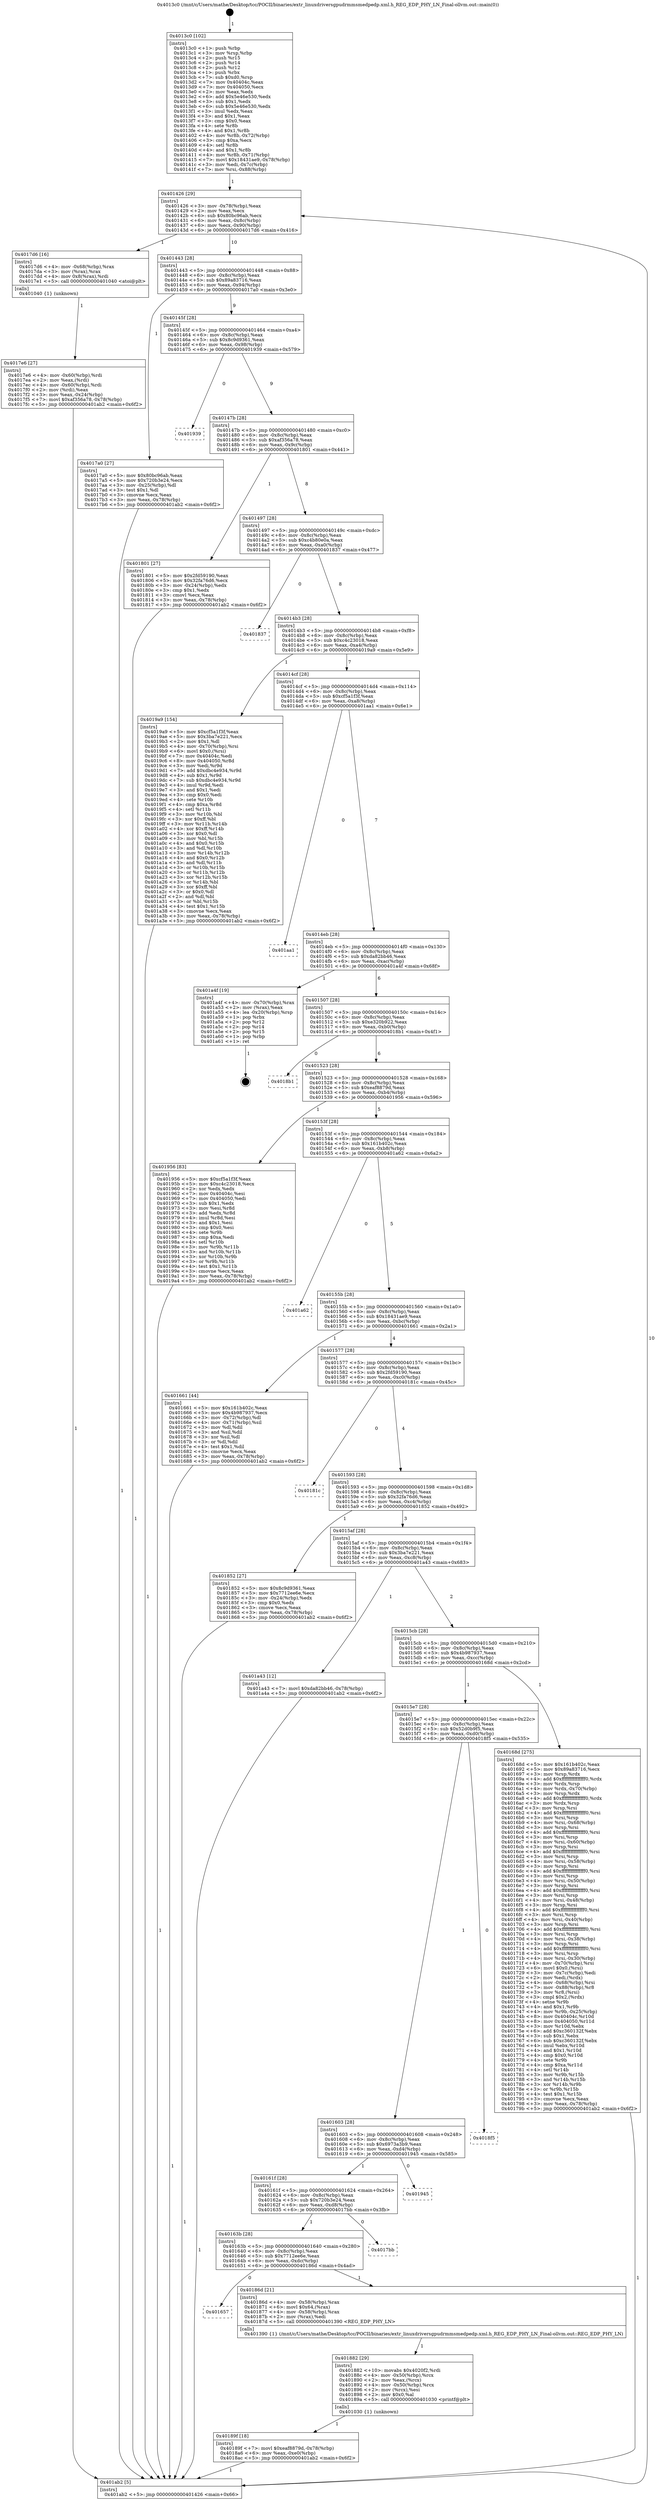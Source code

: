 digraph "0x4013c0" {
  label = "0x4013c0 (/mnt/c/Users/mathe/Desktop/tcc/POCII/binaries/extr_linuxdriversgpudrmmsmedpedp.xml.h_REG_EDP_PHY_LN_Final-ollvm.out::main(0))"
  labelloc = "t"
  node[shape=record]

  Entry [label="",width=0.3,height=0.3,shape=circle,fillcolor=black,style=filled]
  "0x401426" [label="{
     0x401426 [29]\l
     | [instrs]\l
     &nbsp;&nbsp;0x401426 \<+3\>: mov -0x78(%rbp),%eax\l
     &nbsp;&nbsp;0x401429 \<+2\>: mov %eax,%ecx\l
     &nbsp;&nbsp;0x40142b \<+6\>: sub $0x80bc96ab,%ecx\l
     &nbsp;&nbsp;0x401431 \<+6\>: mov %eax,-0x8c(%rbp)\l
     &nbsp;&nbsp;0x401437 \<+6\>: mov %ecx,-0x90(%rbp)\l
     &nbsp;&nbsp;0x40143d \<+6\>: je 00000000004017d6 \<main+0x416\>\l
  }"]
  "0x4017d6" [label="{
     0x4017d6 [16]\l
     | [instrs]\l
     &nbsp;&nbsp;0x4017d6 \<+4\>: mov -0x68(%rbp),%rax\l
     &nbsp;&nbsp;0x4017da \<+3\>: mov (%rax),%rax\l
     &nbsp;&nbsp;0x4017dd \<+4\>: mov 0x8(%rax),%rdi\l
     &nbsp;&nbsp;0x4017e1 \<+5\>: call 0000000000401040 \<atoi@plt\>\l
     | [calls]\l
     &nbsp;&nbsp;0x401040 \{1\} (unknown)\l
  }"]
  "0x401443" [label="{
     0x401443 [28]\l
     | [instrs]\l
     &nbsp;&nbsp;0x401443 \<+5\>: jmp 0000000000401448 \<main+0x88\>\l
     &nbsp;&nbsp;0x401448 \<+6\>: mov -0x8c(%rbp),%eax\l
     &nbsp;&nbsp;0x40144e \<+5\>: sub $0x89a83716,%eax\l
     &nbsp;&nbsp;0x401453 \<+6\>: mov %eax,-0x94(%rbp)\l
     &nbsp;&nbsp;0x401459 \<+6\>: je 00000000004017a0 \<main+0x3e0\>\l
  }"]
  Exit [label="",width=0.3,height=0.3,shape=circle,fillcolor=black,style=filled,peripheries=2]
  "0x4017a0" [label="{
     0x4017a0 [27]\l
     | [instrs]\l
     &nbsp;&nbsp;0x4017a0 \<+5\>: mov $0x80bc96ab,%eax\l
     &nbsp;&nbsp;0x4017a5 \<+5\>: mov $0x720b3e24,%ecx\l
     &nbsp;&nbsp;0x4017aa \<+3\>: mov -0x25(%rbp),%dl\l
     &nbsp;&nbsp;0x4017ad \<+3\>: test $0x1,%dl\l
     &nbsp;&nbsp;0x4017b0 \<+3\>: cmovne %ecx,%eax\l
     &nbsp;&nbsp;0x4017b3 \<+3\>: mov %eax,-0x78(%rbp)\l
     &nbsp;&nbsp;0x4017b6 \<+5\>: jmp 0000000000401ab2 \<main+0x6f2\>\l
  }"]
  "0x40145f" [label="{
     0x40145f [28]\l
     | [instrs]\l
     &nbsp;&nbsp;0x40145f \<+5\>: jmp 0000000000401464 \<main+0xa4\>\l
     &nbsp;&nbsp;0x401464 \<+6\>: mov -0x8c(%rbp),%eax\l
     &nbsp;&nbsp;0x40146a \<+5\>: sub $0x8c9d9361,%eax\l
     &nbsp;&nbsp;0x40146f \<+6\>: mov %eax,-0x98(%rbp)\l
     &nbsp;&nbsp;0x401475 \<+6\>: je 0000000000401939 \<main+0x579\>\l
  }"]
  "0x40189f" [label="{
     0x40189f [18]\l
     | [instrs]\l
     &nbsp;&nbsp;0x40189f \<+7\>: movl $0xeaf8879d,-0x78(%rbp)\l
     &nbsp;&nbsp;0x4018a6 \<+6\>: mov %eax,-0xe0(%rbp)\l
     &nbsp;&nbsp;0x4018ac \<+5\>: jmp 0000000000401ab2 \<main+0x6f2\>\l
  }"]
  "0x401939" [label="{
     0x401939\l
  }", style=dashed]
  "0x40147b" [label="{
     0x40147b [28]\l
     | [instrs]\l
     &nbsp;&nbsp;0x40147b \<+5\>: jmp 0000000000401480 \<main+0xc0\>\l
     &nbsp;&nbsp;0x401480 \<+6\>: mov -0x8c(%rbp),%eax\l
     &nbsp;&nbsp;0x401486 \<+5\>: sub $0xaf356a78,%eax\l
     &nbsp;&nbsp;0x40148b \<+6\>: mov %eax,-0x9c(%rbp)\l
     &nbsp;&nbsp;0x401491 \<+6\>: je 0000000000401801 \<main+0x441\>\l
  }"]
  "0x401882" [label="{
     0x401882 [29]\l
     | [instrs]\l
     &nbsp;&nbsp;0x401882 \<+10\>: movabs $0x4020f2,%rdi\l
     &nbsp;&nbsp;0x40188c \<+4\>: mov -0x50(%rbp),%rcx\l
     &nbsp;&nbsp;0x401890 \<+2\>: mov %eax,(%rcx)\l
     &nbsp;&nbsp;0x401892 \<+4\>: mov -0x50(%rbp),%rcx\l
     &nbsp;&nbsp;0x401896 \<+2\>: mov (%rcx),%esi\l
     &nbsp;&nbsp;0x401898 \<+2\>: mov $0x0,%al\l
     &nbsp;&nbsp;0x40189a \<+5\>: call 0000000000401030 \<printf@plt\>\l
     | [calls]\l
     &nbsp;&nbsp;0x401030 \{1\} (unknown)\l
  }"]
  "0x401801" [label="{
     0x401801 [27]\l
     | [instrs]\l
     &nbsp;&nbsp;0x401801 \<+5\>: mov $0x2fd59190,%eax\l
     &nbsp;&nbsp;0x401806 \<+5\>: mov $0x32fa76d6,%ecx\l
     &nbsp;&nbsp;0x40180b \<+3\>: mov -0x24(%rbp),%edx\l
     &nbsp;&nbsp;0x40180e \<+3\>: cmp $0x1,%edx\l
     &nbsp;&nbsp;0x401811 \<+3\>: cmovl %ecx,%eax\l
     &nbsp;&nbsp;0x401814 \<+3\>: mov %eax,-0x78(%rbp)\l
     &nbsp;&nbsp;0x401817 \<+5\>: jmp 0000000000401ab2 \<main+0x6f2\>\l
  }"]
  "0x401497" [label="{
     0x401497 [28]\l
     | [instrs]\l
     &nbsp;&nbsp;0x401497 \<+5\>: jmp 000000000040149c \<main+0xdc\>\l
     &nbsp;&nbsp;0x40149c \<+6\>: mov -0x8c(%rbp),%eax\l
     &nbsp;&nbsp;0x4014a2 \<+5\>: sub $0xc4b80e0a,%eax\l
     &nbsp;&nbsp;0x4014a7 \<+6\>: mov %eax,-0xa0(%rbp)\l
     &nbsp;&nbsp;0x4014ad \<+6\>: je 0000000000401837 \<main+0x477\>\l
  }"]
  "0x401657" [label="{
     0x401657\l
  }", style=dashed]
  "0x401837" [label="{
     0x401837\l
  }", style=dashed]
  "0x4014b3" [label="{
     0x4014b3 [28]\l
     | [instrs]\l
     &nbsp;&nbsp;0x4014b3 \<+5\>: jmp 00000000004014b8 \<main+0xf8\>\l
     &nbsp;&nbsp;0x4014b8 \<+6\>: mov -0x8c(%rbp),%eax\l
     &nbsp;&nbsp;0x4014be \<+5\>: sub $0xc4c23018,%eax\l
     &nbsp;&nbsp;0x4014c3 \<+6\>: mov %eax,-0xa4(%rbp)\l
     &nbsp;&nbsp;0x4014c9 \<+6\>: je 00000000004019a9 \<main+0x5e9\>\l
  }"]
  "0x40186d" [label="{
     0x40186d [21]\l
     | [instrs]\l
     &nbsp;&nbsp;0x40186d \<+4\>: mov -0x58(%rbp),%rax\l
     &nbsp;&nbsp;0x401871 \<+6\>: movl $0x64,(%rax)\l
     &nbsp;&nbsp;0x401877 \<+4\>: mov -0x58(%rbp),%rax\l
     &nbsp;&nbsp;0x40187b \<+2\>: mov (%rax),%edi\l
     &nbsp;&nbsp;0x40187d \<+5\>: call 0000000000401390 \<REG_EDP_PHY_LN\>\l
     | [calls]\l
     &nbsp;&nbsp;0x401390 \{1\} (/mnt/c/Users/mathe/Desktop/tcc/POCII/binaries/extr_linuxdriversgpudrmmsmedpedp.xml.h_REG_EDP_PHY_LN_Final-ollvm.out::REG_EDP_PHY_LN)\l
  }"]
  "0x4019a9" [label="{
     0x4019a9 [154]\l
     | [instrs]\l
     &nbsp;&nbsp;0x4019a9 \<+5\>: mov $0xcf5a1f3f,%eax\l
     &nbsp;&nbsp;0x4019ae \<+5\>: mov $0x3ba7e221,%ecx\l
     &nbsp;&nbsp;0x4019b3 \<+2\>: mov $0x1,%dl\l
     &nbsp;&nbsp;0x4019b5 \<+4\>: mov -0x70(%rbp),%rsi\l
     &nbsp;&nbsp;0x4019b9 \<+6\>: movl $0x0,(%rsi)\l
     &nbsp;&nbsp;0x4019bf \<+7\>: mov 0x40404c,%edi\l
     &nbsp;&nbsp;0x4019c6 \<+8\>: mov 0x404050,%r8d\l
     &nbsp;&nbsp;0x4019ce \<+3\>: mov %edi,%r9d\l
     &nbsp;&nbsp;0x4019d1 \<+7\>: add $0xdbc4e934,%r9d\l
     &nbsp;&nbsp;0x4019d8 \<+4\>: sub $0x1,%r9d\l
     &nbsp;&nbsp;0x4019dc \<+7\>: sub $0xdbc4e934,%r9d\l
     &nbsp;&nbsp;0x4019e3 \<+4\>: imul %r9d,%edi\l
     &nbsp;&nbsp;0x4019e7 \<+3\>: and $0x1,%edi\l
     &nbsp;&nbsp;0x4019ea \<+3\>: cmp $0x0,%edi\l
     &nbsp;&nbsp;0x4019ed \<+4\>: sete %r10b\l
     &nbsp;&nbsp;0x4019f1 \<+4\>: cmp $0xa,%r8d\l
     &nbsp;&nbsp;0x4019f5 \<+4\>: setl %r11b\l
     &nbsp;&nbsp;0x4019f9 \<+3\>: mov %r10b,%bl\l
     &nbsp;&nbsp;0x4019fc \<+3\>: xor $0xff,%bl\l
     &nbsp;&nbsp;0x4019ff \<+3\>: mov %r11b,%r14b\l
     &nbsp;&nbsp;0x401a02 \<+4\>: xor $0xff,%r14b\l
     &nbsp;&nbsp;0x401a06 \<+3\>: xor $0x0,%dl\l
     &nbsp;&nbsp;0x401a09 \<+3\>: mov %bl,%r15b\l
     &nbsp;&nbsp;0x401a0c \<+4\>: and $0x0,%r15b\l
     &nbsp;&nbsp;0x401a10 \<+3\>: and %dl,%r10b\l
     &nbsp;&nbsp;0x401a13 \<+3\>: mov %r14b,%r12b\l
     &nbsp;&nbsp;0x401a16 \<+4\>: and $0x0,%r12b\l
     &nbsp;&nbsp;0x401a1a \<+3\>: and %dl,%r11b\l
     &nbsp;&nbsp;0x401a1d \<+3\>: or %r10b,%r15b\l
     &nbsp;&nbsp;0x401a20 \<+3\>: or %r11b,%r12b\l
     &nbsp;&nbsp;0x401a23 \<+3\>: xor %r12b,%r15b\l
     &nbsp;&nbsp;0x401a26 \<+3\>: or %r14b,%bl\l
     &nbsp;&nbsp;0x401a29 \<+3\>: xor $0xff,%bl\l
     &nbsp;&nbsp;0x401a2c \<+3\>: or $0x0,%dl\l
     &nbsp;&nbsp;0x401a2f \<+2\>: and %dl,%bl\l
     &nbsp;&nbsp;0x401a31 \<+3\>: or %bl,%r15b\l
     &nbsp;&nbsp;0x401a34 \<+4\>: test $0x1,%r15b\l
     &nbsp;&nbsp;0x401a38 \<+3\>: cmovne %ecx,%eax\l
     &nbsp;&nbsp;0x401a3b \<+3\>: mov %eax,-0x78(%rbp)\l
     &nbsp;&nbsp;0x401a3e \<+5\>: jmp 0000000000401ab2 \<main+0x6f2\>\l
  }"]
  "0x4014cf" [label="{
     0x4014cf [28]\l
     | [instrs]\l
     &nbsp;&nbsp;0x4014cf \<+5\>: jmp 00000000004014d4 \<main+0x114\>\l
     &nbsp;&nbsp;0x4014d4 \<+6\>: mov -0x8c(%rbp),%eax\l
     &nbsp;&nbsp;0x4014da \<+5\>: sub $0xcf5a1f3f,%eax\l
     &nbsp;&nbsp;0x4014df \<+6\>: mov %eax,-0xa8(%rbp)\l
     &nbsp;&nbsp;0x4014e5 \<+6\>: je 0000000000401aa1 \<main+0x6e1\>\l
  }"]
  "0x40163b" [label="{
     0x40163b [28]\l
     | [instrs]\l
     &nbsp;&nbsp;0x40163b \<+5\>: jmp 0000000000401640 \<main+0x280\>\l
     &nbsp;&nbsp;0x401640 \<+6\>: mov -0x8c(%rbp),%eax\l
     &nbsp;&nbsp;0x401646 \<+5\>: sub $0x7712ee6e,%eax\l
     &nbsp;&nbsp;0x40164b \<+6\>: mov %eax,-0xdc(%rbp)\l
     &nbsp;&nbsp;0x401651 \<+6\>: je 000000000040186d \<main+0x4ad\>\l
  }"]
  "0x401aa1" [label="{
     0x401aa1\l
  }", style=dashed]
  "0x4014eb" [label="{
     0x4014eb [28]\l
     | [instrs]\l
     &nbsp;&nbsp;0x4014eb \<+5\>: jmp 00000000004014f0 \<main+0x130\>\l
     &nbsp;&nbsp;0x4014f0 \<+6\>: mov -0x8c(%rbp),%eax\l
     &nbsp;&nbsp;0x4014f6 \<+5\>: sub $0xda82bb46,%eax\l
     &nbsp;&nbsp;0x4014fb \<+6\>: mov %eax,-0xac(%rbp)\l
     &nbsp;&nbsp;0x401501 \<+6\>: je 0000000000401a4f \<main+0x68f\>\l
  }"]
  "0x4017bb" [label="{
     0x4017bb\l
  }", style=dashed]
  "0x401a4f" [label="{
     0x401a4f [19]\l
     | [instrs]\l
     &nbsp;&nbsp;0x401a4f \<+4\>: mov -0x70(%rbp),%rax\l
     &nbsp;&nbsp;0x401a53 \<+2\>: mov (%rax),%eax\l
     &nbsp;&nbsp;0x401a55 \<+4\>: lea -0x20(%rbp),%rsp\l
     &nbsp;&nbsp;0x401a59 \<+1\>: pop %rbx\l
     &nbsp;&nbsp;0x401a5a \<+2\>: pop %r12\l
     &nbsp;&nbsp;0x401a5c \<+2\>: pop %r14\l
     &nbsp;&nbsp;0x401a5e \<+2\>: pop %r15\l
     &nbsp;&nbsp;0x401a60 \<+1\>: pop %rbp\l
     &nbsp;&nbsp;0x401a61 \<+1\>: ret\l
  }"]
  "0x401507" [label="{
     0x401507 [28]\l
     | [instrs]\l
     &nbsp;&nbsp;0x401507 \<+5\>: jmp 000000000040150c \<main+0x14c\>\l
     &nbsp;&nbsp;0x40150c \<+6\>: mov -0x8c(%rbp),%eax\l
     &nbsp;&nbsp;0x401512 \<+5\>: sub $0xe320b922,%eax\l
     &nbsp;&nbsp;0x401517 \<+6\>: mov %eax,-0xb0(%rbp)\l
     &nbsp;&nbsp;0x40151d \<+6\>: je 00000000004018b1 \<main+0x4f1\>\l
  }"]
  "0x40161f" [label="{
     0x40161f [28]\l
     | [instrs]\l
     &nbsp;&nbsp;0x40161f \<+5\>: jmp 0000000000401624 \<main+0x264\>\l
     &nbsp;&nbsp;0x401624 \<+6\>: mov -0x8c(%rbp),%eax\l
     &nbsp;&nbsp;0x40162a \<+5\>: sub $0x720b3e24,%eax\l
     &nbsp;&nbsp;0x40162f \<+6\>: mov %eax,-0xd8(%rbp)\l
     &nbsp;&nbsp;0x401635 \<+6\>: je 00000000004017bb \<main+0x3fb\>\l
  }"]
  "0x4018b1" [label="{
     0x4018b1\l
  }", style=dashed]
  "0x401523" [label="{
     0x401523 [28]\l
     | [instrs]\l
     &nbsp;&nbsp;0x401523 \<+5\>: jmp 0000000000401528 \<main+0x168\>\l
     &nbsp;&nbsp;0x401528 \<+6\>: mov -0x8c(%rbp),%eax\l
     &nbsp;&nbsp;0x40152e \<+5\>: sub $0xeaf8879d,%eax\l
     &nbsp;&nbsp;0x401533 \<+6\>: mov %eax,-0xb4(%rbp)\l
     &nbsp;&nbsp;0x401539 \<+6\>: je 0000000000401956 \<main+0x596\>\l
  }"]
  "0x401945" [label="{
     0x401945\l
  }", style=dashed]
  "0x401956" [label="{
     0x401956 [83]\l
     | [instrs]\l
     &nbsp;&nbsp;0x401956 \<+5\>: mov $0xcf5a1f3f,%eax\l
     &nbsp;&nbsp;0x40195b \<+5\>: mov $0xc4c23018,%ecx\l
     &nbsp;&nbsp;0x401960 \<+2\>: xor %edx,%edx\l
     &nbsp;&nbsp;0x401962 \<+7\>: mov 0x40404c,%esi\l
     &nbsp;&nbsp;0x401969 \<+7\>: mov 0x404050,%edi\l
     &nbsp;&nbsp;0x401970 \<+3\>: sub $0x1,%edx\l
     &nbsp;&nbsp;0x401973 \<+3\>: mov %esi,%r8d\l
     &nbsp;&nbsp;0x401976 \<+3\>: add %edx,%r8d\l
     &nbsp;&nbsp;0x401979 \<+4\>: imul %r8d,%esi\l
     &nbsp;&nbsp;0x40197d \<+3\>: and $0x1,%esi\l
     &nbsp;&nbsp;0x401980 \<+3\>: cmp $0x0,%esi\l
     &nbsp;&nbsp;0x401983 \<+4\>: sete %r9b\l
     &nbsp;&nbsp;0x401987 \<+3\>: cmp $0xa,%edi\l
     &nbsp;&nbsp;0x40198a \<+4\>: setl %r10b\l
     &nbsp;&nbsp;0x40198e \<+3\>: mov %r9b,%r11b\l
     &nbsp;&nbsp;0x401991 \<+3\>: and %r10b,%r11b\l
     &nbsp;&nbsp;0x401994 \<+3\>: xor %r10b,%r9b\l
     &nbsp;&nbsp;0x401997 \<+3\>: or %r9b,%r11b\l
     &nbsp;&nbsp;0x40199a \<+4\>: test $0x1,%r11b\l
     &nbsp;&nbsp;0x40199e \<+3\>: cmovne %ecx,%eax\l
     &nbsp;&nbsp;0x4019a1 \<+3\>: mov %eax,-0x78(%rbp)\l
     &nbsp;&nbsp;0x4019a4 \<+5\>: jmp 0000000000401ab2 \<main+0x6f2\>\l
  }"]
  "0x40153f" [label="{
     0x40153f [28]\l
     | [instrs]\l
     &nbsp;&nbsp;0x40153f \<+5\>: jmp 0000000000401544 \<main+0x184\>\l
     &nbsp;&nbsp;0x401544 \<+6\>: mov -0x8c(%rbp),%eax\l
     &nbsp;&nbsp;0x40154a \<+5\>: sub $0x161b402c,%eax\l
     &nbsp;&nbsp;0x40154f \<+6\>: mov %eax,-0xb8(%rbp)\l
     &nbsp;&nbsp;0x401555 \<+6\>: je 0000000000401a62 \<main+0x6a2\>\l
  }"]
  "0x401603" [label="{
     0x401603 [28]\l
     | [instrs]\l
     &nbsp;&nbsp;0x401603 \<+5\>: jmp 0000000000401608 \<main+0x248\>\l
     &nbsp;&nbsp;0x401608 \<+6\>: mov -0x8c(%rbp),%eax\l
     &nbsp;&nbsp;0x40160e \<+5\>: sub $0x6973a3b9,%eax\l
     &nbsp;&nbsp;0x401613 \<+6\>: mov %eax,-0xd4(%rbp)\l
     &nbsp;&nbsp;0x401619 \<+6\>: je 0000000000401945 \<main+0x585\>\l
  }"]
  "0x401a62" [label="{
     0x401a62\l
  }", style=dashed]
  "0x40155b" [label="{
     0x40155b [28]\l
     | [instrs]\l
     &nbsp;&nbsp;0x40155b \<+5\>: jmp 0000000000401560 \<main+0x1a0\>\l
     &nbsp;&nbsp;0x401560 \<+6\>: mov -0x8c(%rbp),%eax\l
     &nbsp;&nbsp;0x401566 \<+5\>: sub $0x18431ae9,%eax\l
     &nbsp;&nbsp;0x40156b \<+6\>: mov %eax,-0xbc(%rbp)\l
     &nbsp;&nbsp;0x401571 \<+6\>: je 0000000000401661 \<main+0x2a1\>\l
  }"]
  "0x4018f5" [label="{
     0x4018f5\l
  }", style=dashed]
  "0x401661" [label="{
     0x401661 [44]\l
     | [instrs]\l
     &nbsp;&nbsp;0x401661 \<+5\>: mov $0x161b402c,%eax\l
     &nbsp;&nbsp;0x401666 \<+5\>: mov $0x4b987937,%ecx\l
     &nbsp;&nbsp;0x40166b \<+3\>: mov -0x72(%rbp),%dl\l
     &nbsp;&nbsp;0x40166e \<+4\>: mov -0x71(%rbp),%sil\l
     &nbsp;&nbsp;0x401672 \<+3\>: mov %dl,%dil\l
     &nbsp;&nbsp;0x401675 \<+3\>: and %sil,%dil\l
     &nbsp;&nbsp;0x401678 \<+3\>: xor %sil,%dl\l
     &nbsp;&nbsp;0x40167b \<+3\>: or %dl,%dil\l
     &nbsp;&nbsp;0x40167e \<+4\>: test $0x1,%dil\l
     &nbsp;&nbsp;0x401682 \<+3\>: cmovne %ecx,%eax\l
     &nbsp;&nbsp;0x401685 \<+3\>: mov %eax,-0x78(%rbp)\l
     &nbsp;&nbsp;0x401688 \<+5\>: jmp 0000000000401ab2 \<main+0x6f2\>\l
  }"]
  "0x401577" [label="{
     0x401577 [28]\l
     | [instrs]\l
     &nbsp;&nbsp;0x401577 \<+5\>: jmp 000000000040157c \<main+0x1bc\>\l
     &nbsp;&nbsp;0x40157c \<+6\>: mov -0x8c(%rbp),%eax\l
     &nbsp;&nbsp;0x401582 \<+5\>: sub $0x2fd59190,%eax\l
     &nbsp;&nbsp;0x401587 \<+6\>: mov %eax,-0xc0(%rbp)\l
     &nbsp;&nbsp;0x40158d \<+6\>: je 000000000040181c \<main+0x45c\>\l
  }"]
  "0x401ab2" [label="{
     0x401ab2 [5]\l
     | [instrs]\l
     &nbsp;&nbsp;0x401ab2 \<+5\>: jmp 0000000000401426 \<main+0x66\>\l
  }"]
  "0x4013c0" [label="{
     0x4013c0 [102]\l
     | [instrs]\l
     &nbsp;&nbsp;0x4013c0 \<+1\>: push %rbp\l
     &nbsp;&nbsp;0x4013c1 \<+3\>: mov %rsp,%rbp\l
     &nbsp;&nbsp;0x4013c4 \<+2\>: push %r15\l
     &nbsp;&nbsp;0x4013c6 \<+2\>: push %r14\l
     &nbsp;&nbsp;0x4013c8 \<+2\>: push %r12\l
     &nbsp;&nbsp;0x4013ca \<+1\>: push %rbx\l
     &nbsp;&nbsp;0x4013cb \<+7\>: sub $0xd0,%rsp\l
     &nbsp;&nbsp;0x4013d2 \<+7\>: mov 0x40404c,%eax\l
     &nbsp;&nbsp;0x4013d9 \<+7\>: mov 0x404050,%ecx\l
     &nbsp;&nbsp;0x4013e0 \<+2\>: mov %eax,%edx\l
     &nbsp;&nbsp;0x4013e2 \<+6\>: add $0x5e46e530,%edx\l
     &nbsp;&nbsp;0x4013e8 \<+3\>: sub $0x1,%edx\l
     &nbsp;&nbsp;0x4013eb \<+6\>: sub $0x5e46e530,%edx\l
     &nbsp;&nbsp;0x4013f1 \<+3\>: imul %edx,%eax\l
     &nbsp;&nbsp;0x4013f4 \<+3\>: and $0x1,%eax\l
     &nbsp;&nbsp;0x4013f7 \<+3\>: cmp $0x0,%eax\l
     &nbsp;&nbsp;0x4013fa \<+4\>: sete %r8b\l
     &nbsp;&nbsp;0x4013fe \<+4\>: and $0x1,%r8b\l
     &nbsp;&nbsp;0x401402 \<+4\>: mov %r8b,-0x72(%rbp)\l
     &nbsp;&nbsp;0x401406 \<+3\>: cmp $0xa,%ecx\l
     &nbsp;&nbsp;0x401409 \<+4\>: setl %r8b\l
     &nbsp;&nbsp;0x40140d \<+4\>: and $0x1,%r8b\l
     &nbsp;&nbsp;0x401411 \<+4\>: mov %r8b,-0x71(%rbp)\l
     &nbsp;&nbsp;0x401415 \<+7\>: movl $0x18431ae9,-0x78(%rbp)\l
     &nbsp;&nbsp;0x40141c \<+3\>: mov %edi,-0x7c(%rbp)\l
     &nbsp;&nbsp;0x40141f \<+7\>: mov %rsi,-0x88(%rbp)\l
  }"]
  "0x4017e6" [label="{
     0x4017e6 [27]\l
     | [instrs]\l
     &nbsp;&nbsp;0x4017e6 \<+4\>: mov -0x60(%rbp),%rdi\l
     &nbsp;&nbsp;0x4017ea \<+2\>: mov %eax,(%rdi)\l
     &nbsp;&nbsp;0x4017ec \<+4\>: mov -0x60(%rbp),%rdi\l
     &nbsp;&nbsp;0x4017f0 \<+2\>: mov (%rdi),%eax\l
     &nbsp;&nbsp;0x4017f2 \<+3\>: mov %eax,-0x24(%rbp)\l
     &nbsp;&nbsp;0x4017f5 \<+7\>: movl $0xaf356a78,-0x78(%rbp)\l
     &nbsp;&nbsp;0x4017fc \<+5\>: jmp 0000000000401ab2 \<main+0x6f2\>\l
  }"]
  "0x40181c" [label="{
     0x40181c\l
  }", style=dashed]
  "0x401593" [label="{
     0x401593 [28]\l
     | [instrs]\l
     &nbsp;&nbsp;0x401593 \<+5\>: jmp 0000000000401598 \<main+0x1d8\>\l
     &nbsp;&nbsp;0x401598 \<+6\>: mov -0x8c(%rbp),%eax\l
     &nbsp;&nbsp;0x40159e \<+5\>: sub $0x32fa76d6,%eax\l
     &nbsp;&nbsp;0x4015a3 \<+6\>: mov %eax,-0xc4(%rbp)\l
     &nbsp;&nbsp;0x4015a9 \<+6\>: je 0000000000401852 \<main+0x492\>\l
  }"]
  "0x4015e7" [label="{
     0x4015e7 [28]\l
     | [instrs]\l
     &nbsp;&nbsp;0x4015e7 \<+5\>: jmp 00000000004015ec \<main+0x22c\>\l
     &nbsp;&nbsp;0x4015ec \<+6\>: mov -0x8c(%rbp),%eax\l
     &nbsp;&nbsp;0x4015f2 \<+5\>: sub $0x52d0b9f5,%eax\l
     &nbsp;&nbsp;0x4015f7 \<+6\>: mov %eax,-0xd0(%rbp)\l
     &nbsp;&nbsp;0x4015fd \<+6\>: je 00000000004018f5 \<main+0x535\>\l
  }"]
  "0x401852" [label="{
     0x401852 [27]\l
     | [instrs]\l
     &nbsp;&nbsp;0x401852 \<+5\>: mov $0x8c9d9361,%eax\l
     &nbsp;&nbsp;0x401857 \<+5\>: mov $0x7712ee6e,%ecx\l
     &nbsp;&nbsp;0x40185c \<+3\>: mov -0x24(%rbp),%edx\l
     &nbsp;&nbsp;0x40185f \<+3\>: cmp $0x0,%edx\l
     &nbsp;&nbsp;0x401862 \<+3\>: cmove %ecx,%eax\l
     &nbsp;&nbsp;0x401865 \<+3\>: mov %eax,-0x78(%rbp)\l
     &nbsp;&nbsp;0x401868 \<+5\>: jmp 0000000000401ab2 \<main+0x6f2\>\l
  }"]
  "0x4015af" [label="{
     0x4015af [28]\l
     | [instrs]\l
     &nbsp;&nbsp;0x4015af \<+5\>: jmp 00000000004015b4 \<main+0x1f4\>\l
     &nbsp;&nbsp;0x4015b4 \<+6\>: mov -0x8c(%rbp),%eax\l
     &nbsp;&nbsp;0x4015ba \<+5\>: sub $0x3ba7e221,%eax\l
     &nbsp;&nbsp;0x4015bf \<+6\>: mov %eax,-0xc8(%rbp)\l
     &nbsp;&nbsp;0x4015c5 \<+6\>: je 0000000000401a43 \<main+0x683\>\l
  }"]
  "0x40168d" [label="{
     0x40168d [275]\l
     | [instrs]\l
     &nbsp;&nbsp;0x40168d \<+5\>: mov $0x161b402c,%eax\l
     &nbsp;&nbsp;0x401692 \<+5\>: mov $0x89a83716,%ecx\l
     &nbsp;&nbsp;0x401697 \<+3\>: mov %rsp,%rdx\l
     &nbsp;&nbsp;0x40169a \<+4\>: add $0xfffffffffffffff0,%rdx\l
     &nbsp;&nbsp;0x40169e \<+3\>: mov %rdx,%rsp\l
     &nbsp;&nbsp;0x4016a1 \<+4\>: mov %rdx,-0x70(%rbp)\l
     &nbsp;&nbsp;0x4016a5 \<+3\>: mov %rsp,%rdx\l
     &nbsp;&nbsp;0x4016a8 \<+4\>: add $0xfffffffffffffff0,%rdx\l
     &nbsp;&nbsp;0x4016ac \<+3\>: mov %rdx,%rsp\l
     &nbsp;&nbsp;0x4016af \<+3\>: mov %rsp,%rsi\l
     &nbsp;&nbsp;0x4016b2 \<+4\>: add $0xfffffffffffffff0,%rsi\l
     &nbsp;&nbsp;0x4016b6 \<+3\>: mov %rsi,%rsp\l
     &nbsp;&nbsp;0x4016b9 \<+4\>: mov %rsi,-0x68(%rbp)\l
     &nbsp;&nbsp;0x4016bd \<+3\>: mov %rsp,%rsi\l
     &nbsp;&nbsp;0x4016c0 \<+4\>: add $0xfffffffffffffff0,%rsi\l
     &nbsp;&nbsp;0x4016c4 \<+3\>: mov %rsi,%rsp\l
     &nbsp;&nbsp;0x4016c7 \<+4\>: mov %rsi,-0x60(%rbp)\l
     &nbsp;&nbsp;0x4016cb \<+3\>: mov %rsp,%rsi\l
     &nbsp;&nbsp;0x4016ce \<+4\>: add $0xfffffffffffffff0,%rsi\l
     &nbsp;&nbsp;0x4016d2 \<+3\>: mov %rsi,%rsp\l
     &nbsp;&nbsp;0x4016d5 \<+4\>: mov %rsi,-0x58(%rbp)\l
     &nbsp;&nbsp;0x4016d9 \<+3\>: mov %rsp,%rsi\l
     &nbsp;&nbsp;0x4016dc \<+4\>: add $0xfffffffffffffff0,%rsi\l
     &nbsp;&nbsp;0x4016e0 \<+3\>: mov %rsi,%rsp\l
     &nbsp;&nbsp;0x4016e3 \<+4\>: mov %rsi,-0x50(%rbp)\l
     &nbsp;&nbsp;0x4016e7 \<+3\>: mov %rsp,%rsi\l
     &nbsp;&nbsp;0x4016ea \<+4\>: add $0xfffffffffffffff0,%rsi\l
     &nbsp;&nbsp;0x4016ee \<+3\>: mov %rsi,%rsp\l
     &nbsp;&nbsp;0x4016f1 \<+4\>: mov %rsi,-0x48(%rbp)\l
     &nbsp;&nbsp;0x4016f5 \<+3\>: mov %rsp,%rsi\l
     &nbsp;&nbsp;0x4016f8 \<+4\>: add $0xfffffffffffffff0,%rsi\l
     &nbsp;&nbsp;0x4016fc \<+3\>: mov %rsi,%rsp\l
     &nbsp;&nbsp;0x4016ff \<+4\>: mov %rsi,-0x40(%rbp)\l
     &nbsp;&nbsp;0x401703 \<+3\>: mov %rsp,%rsi\l
     &nbsp;&nbsp;0x401706 \<+4\>: add $0xfffffffffffffff0,%rsi\l
     &nbsp;&nbsp;0x40170a \<+3\>: mov %rsi,%rsp\l
     &nbsp;&nbsp;0x40170d \<+4\>: mov %rsi,-0x38(%rbp)\l
     &nbsp;&nbsp;0x401711 \<+3\>: mov %rsp,%rsi\l
     &nbsp;&nbsp;0x401714 \<+4\>: add $0xfffffffffffffff0,%rsi\l
     &nbsp;&nbsp;0x401718 \<+3\>: mov %rsi,%rsp\l
     &nbsp;&nbsp;0x40171b \<+4\>: mov %rsi,-0x30(%rbp)\l
     &nbsp;&nbsp;0x40171f \<+4\>: mov -0x70(%rbp),%rsi\l
     &nbsp;&nbsp;0x401723 \<+6\>: movl $0x0,(%rsi)\l
     &nbsp;&nbsp;0x401729 \<+3\>: mov -0x7c(%rbp),%edi\l
     &nbsp;&nbsp;0x40172c \<+2\>: mov %edi,(%rdx)\l
     &nbsp;&nbsp;0x40172e \<+4\>: mov -0x68(%rbp),%rsi\l
     &nbsp;&nbsp;0x401732 \<+7\>: mov -0x88(%rbp),%r8\l
     &nbsp;&nbsp;0x401739 \<+3\>: mov %r8,(%rsi)\l
     &nbsp;&nbsp;0x40173c \<+3\>: cmpl $0x2,(%rdx)\l
     &nbsp;&nbsp;0x40173f \<+4\>: setne %r9b\l
     &nbsp;&nbsp;0x401743 \<+4\>: and $0x1,%r9b\l
     &nbsp;&nbsp;0x401747 \<+4\>: mov %r9b,-0x25(%rbp)\l
     &nbsp;&nbsp;0x40174b \<+8\>: mov 0x40404c,%r10d\l
     &nbsp;&nbsp;0x401753 \<+8\>: mov 0x404050,%r11d\l
     &nbsp;&nbsp;0x40175b \<+3\>: mov %r10d,%ebx\l
     &nbsp;&nbsp;0x40175e \<+6\>: add $0xc360132f,%ebx\l
     &nbsp;&nbsp;0x401764 \<+3\>: sub $0x1,%ebx\l
     &nbsp;&nbsp;0x401767 \<+6\>: sub $0xc360132f,%ebx\l
     &nbsp;&nbsp;0x40176d \<+4\>: imul %ebx,%r10d\l
     &nbsp;&nbsp;0x401771 \<+4\>: and $0x1,%r10d\l
     &nbsp;&nbsp;0x401775 \<+4\>: cmp $0x0,%r10d\l
     &nbsp;&nbsp;0x401779 \<+4\>: sete %r9b\l
     &nbsp;&nbsp;0x40177d \<+4\>: cmp $0xa,%r11d\l
     &nbsp;&nbsp;0x401781 \<+4\>: setl %r14b\l
     &nbsp;&nbsp;0x401785 \<+3\>: mov %r9b,%r15b\l
     &nbsp;&nbsp;0x401788 \<+3\>: and %r14b,%r15b\l
     &nbsp;&nbsp;0x40178b \<+3\>: xor %r14b,%r9b\l
     &nbsp;&nbsp;0x40178e \<+3\>: or %r9b,%r15b\l
     &nbsp;&nbsp;0x401791 \<+4\>: test $0x1,%r15b\l
     &nbsp;&nbsp;0x401795 \<+3\>: cmovne %ecx,%eax\l
     &nbsp;&nbsp;0x401798 \<+3\>: mov %eax,-0x78(%rbp)\l
     &nbsp;&nbsp;0x40179b \<+5\>: jmp 0000000000401ab2 \<main+0x6f2\>\l
  }"]
  "0x401a43" [label="{
     0x401a43 [12]\l
     | [instrs]\l
     &nbsp;&nbsp;0x401a43 \<+7\>: movl $0xda82bb46,-0x78(%rbp)\l
     &nbsp;&nbsp;0x401a4a \<+5\>: jmp 0000000000401ab2 \<main+0x6f2\>\l
  }"]
  "0x4015cb" [label="{
     0x4015cb [28]\l
     | [instrs]\l
     &nbsp;&nbsp;0x4015cb \<+5\>: jmp 00000000004015d0 \<main+0x210\>\l
     &nbsp;&nbsp;0x4015d0 \<+6\>: mov -0x8c(%rbp),%eax\l
     &nbsp;&nbsp;0x4015d6 \<+5\>: sub $0x4b987937,%eax\l
     &nbsp;&nbsp;0x4015db \<+6\>: mov %eax,-0xcc(%rbp)\l
     &nbsp;&nbsp;0x4015e1 \<+6\>: je 000000000040168d \<main+0x2cd\>\l
  }"]
  Entry -> "0x4013c0" [label=" 1"]
  "0x401426" -> "0x4017d6" [label=" 1"]
  "0x401426" -> "0x401443" [label=" 10"]
  "0x401a4f" -> Exit [label=" 1"]
  "0x401443" -> "0x4017a0" [label=" 1"]
  "0x401443" -> "0x40145f" [label=" 9"]
  "0x401a43" -> "0x401ab2" [label=" 1"]
  "0x40145f" -> "0x401939" [label=" 0"]
  "0x40145f" -> "0x40147b" [label=" 9"]
  "0x4019a9" -> "0x401ab2" [label=" 1"]
  "0x40147b" -> "0x401801" [label=" 1"]
  "0x40147b" -> "0x401497" [label=" 8"]
  "0x401956" -> "0x401ab2" [label=" 1"]
  "0x401497" -> "0x401837" [label=" 0"]
  "0x401497" -> "0x4014b3" [label=" 8"]
  "0x40189f" -> "0x401ab2" [label=" 1"]
  "0x4014b3" -> "0x4019a9" [label=" 1"]
  "0x4014b3" -> "0x4014cf" [label=" 7"]
  "0x401882" -> "0x40189f" [label=" 1"]
  "0x4014cf" -> "0x401aa1" [label=" 0"]
  "0x4014cf" -> "0x4014eb" [label=" 7"]
  "0x40163b" -> "0x401657" [label=" 0"]
  "0x4014eb" -> "0x401a4f" [label=" 1"]
  "0x4014eb" -> "0x401507" [label=" 6"]
  "0x40163b" -> "0x40186d" [label=" 1"]
  "0x401507" -> "0x4018b1" [label=" 0"]
  "0x401507" -> "0x401523" [label=" 6"]
  "0x40161f" -> "0x40163b" [label=" 1"]
  "0x401523" -> "0x401956" [label=" 1"]
  "0x401523" -> "0x40153f" [label=" 5"]
  "0x40161f" -> "0x4017bb" [label=" 0"]
  "0x40153f" -> "0x401a62" [label=" 0"]
  "0x40153f" -> "0x40155b" [label=" 5"]
  "0x401603" -> "0x40161f" [label=" 1"]
  "0x40155b" -> "0x401661" [label=" 1"]
  "0x40155b" -> "0x401577" [label=" 4"]
  "0x401661" -> "0x401ab2" [label=" 1"]
  "0x4013c0" -> "0x401426" [label=" 1"]
  "0x401ab2" -> "0x401426" [label=" 10"]
  "0x401603" -> "0x401945" [label=" 0"]
  "0x401577" -> "0x40181c" [label=" 0"]
  "0x401577" -> "0x401593" [label=" 4"]
  "0x4015e7" -> "0x401603" [label=" 1"]
  "0x401593" -> "0x401852" [label=" 1"]
  "0x401593" -> "0x4015af" [label=" 3"]
  "0x40186d" -> "0x401882" [label=" 1"]
  "0x4015af" -> "0x401a43" [label=" 1"]
  "0x4015af" -> "0x4015cb" [label=" 2"]
  "0x401852" -> "0x401ab2" [label=" 1"]
  "0x4015cb" -> "0x40168d" [label=" 1"]
  "0x4015cb" -> "0x4015e7" [label=" 1"]
  "0x4015e7" -> "0x4018f5" [label=" 0"]
  "0x40168d" -> "0x401ab2" [label=" 1"]
  "0x4017a0" -> "0x401ab2" [label=" 1"]
  "0x4017d6" -> "0x4017e6" [label=" 1"]
  "0x4017e6" -> "0x401ab2" [label=" 1"]
  "0x401801" -> "0x401ab2" [label=" 1"]
}
